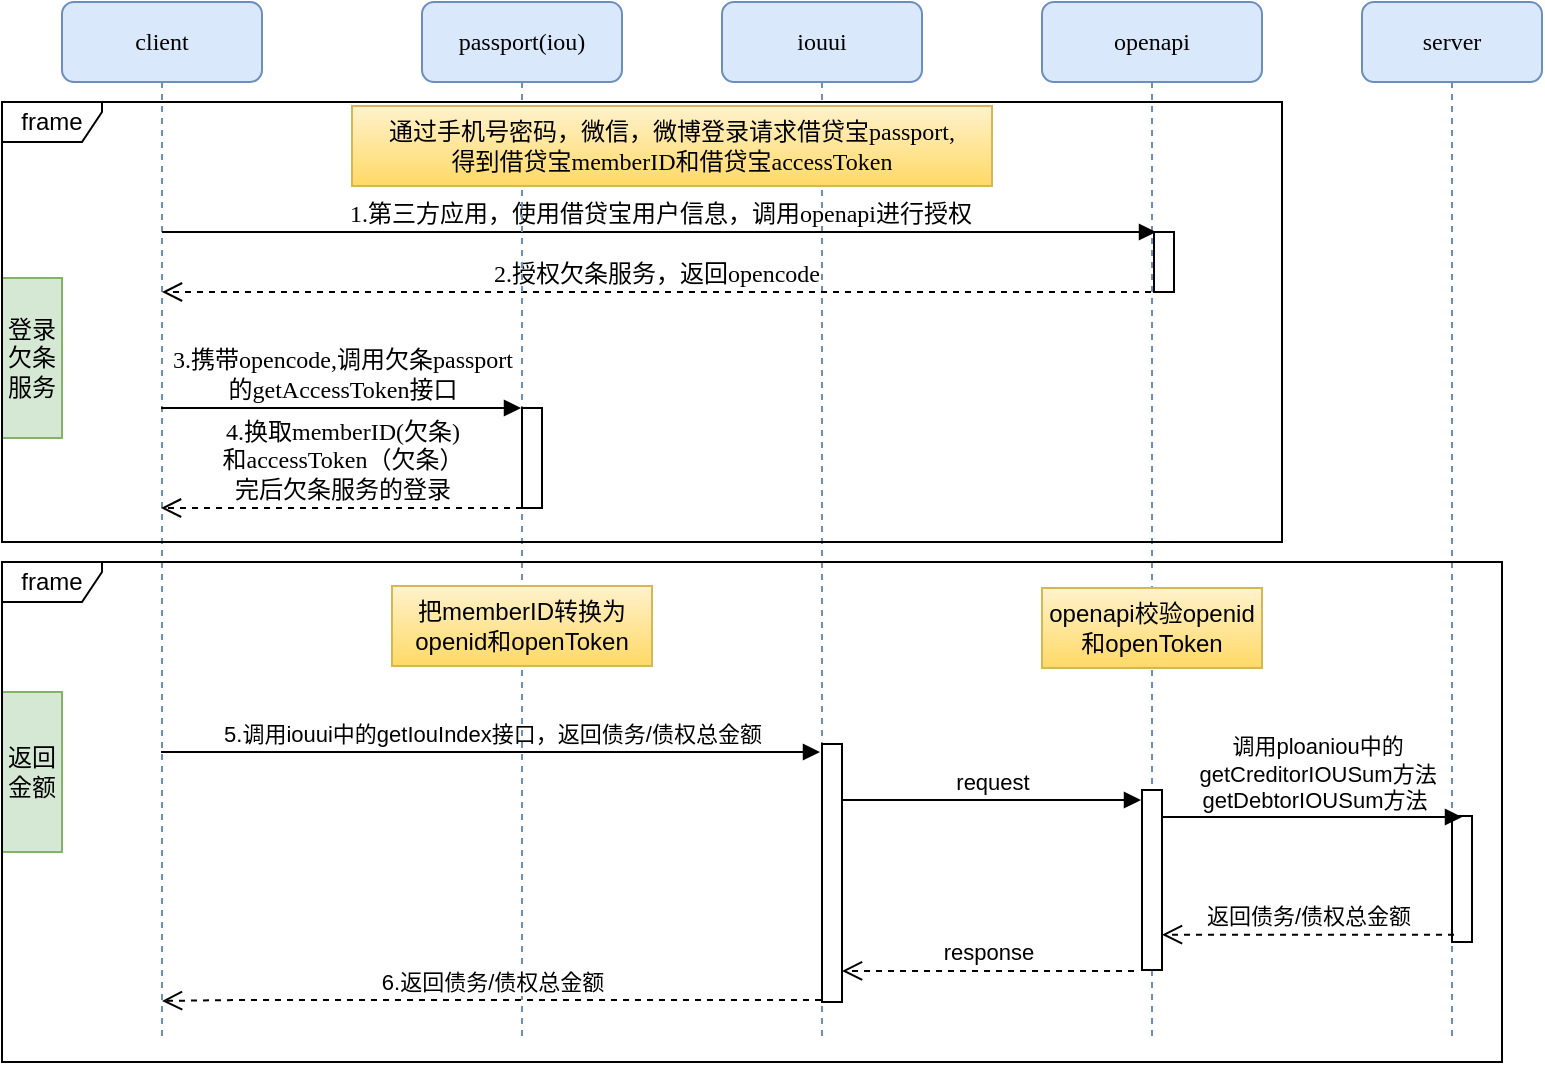<mxfile version="12.2.6" type="github" pages="1">
  <diagram name="Page-1" id="13e1069c-82ec-6db2-03f1-153e76fe0fe0">
    <mxGraphModel dx="1220" dy="623" grid="0" gridSize="10" guides="1" tooltips="1" connect="1" arrows="1" fold="1" page="1" pageScale="1" pageWidth="1700" pageHeight="1100" background="#ffffff" math="0" shadow="0">
      <root>
        <mxCell id="0"/>
        <mxCell id="1" parent="0"/>
        <mxCell id="7baba1c4bc27f4b0-2" value="iouui" style="shape=umlLifeline;perimeter=lifelinePerimeter;whiteSpace=wrap;html=1;container=1;collapsible=0;recursiveResize=0;outlineConnect=0;rounded=1;shadow=0;comic=0;labelBackgroundColor=none;strokeWidth=1;fontFamily=Verdana;fontSize=12;align=center;fillColor=#dae8fc;strokeColor=#6c8ebf;" parent="1" vertex="1">
          <mxGeometry x="430" y="80" width="100" height="520" as="geometry"/>
        </mxCell>
        <mxCell id="7baba1c4bc27f4b0-19" value="" style="html=1;points=[];perimeter=orthogonalPerimeter;rounded=0;shadow=0;comic=0;labelBackgroundColor=none;strokeWidth=1;fontFamily=Verdana;fontSize=12;align=center;" parent="7baba1c4bc27f4b0-2" vertex="1">
          <mxGeometry x="50" y="371" width="10" height="129" as="geometry"/>
        </mxCell>
        <mxCell id="gdQqW5UKWcF35wgt8SVr-10" value="5.调用iouui中的getIouIndex接口，返回债务/债权总金额" style="html=1;verticalAlign=bottom;endArrow=block;" parent="7baba1c4bc27f4b0-2" edge="1">
          <mxGeometry width="80" relative="1" as="geometry">
            <mxPoint x="-280.5" y="375" as="sourcePoint"/>
            <mxPoint x="49" y="375" as="targetPoint"/>
          </mxGeometry>
        </mxCell>
        <mxCell id="7baba1c4bc27f4b0-4" value="openapi" style="shape=umlLifeline;perimeter=lifelinePerimeter;whiteSpace=wrap;html=1;container=1;collapsible=0;recursiveResize=0;outlineConnect=0;rounded=1;shadow=0;comic=0;labelBackgroundColor=none;strokeWidth=1;fontFamily=Verdana;fontSize=12;align=center;fillColor=#dae8fc;strokeColor=#6c8ebf;" parent="1" vertex="1">
          <mxGeometry x="590" y="80" width="110" height="520" as="geometry"/>
        </mxCell>
        <mxCell id="7baba1c4bc27f4b0-10" value="" style="html=1;points=[];perimeter=orthogonalPerimeter;rounded=0;shadow=0;comic=0;labelBackgroundColor=none;strokeWidth=1;fontFamily=Verdana;fontSize=12;align=center;" parent="7baba1c4bc27f4b0-4" vertex="1">
          <mxGeometry x="56" y="115" width="10" height="30" as="geometry"/>
        </mxCell>
        <mxCell id="7baba1c4bc27f4b0-28" value="" style="html=1;points=[];perimeter=orthogonalPerimeter;rounded=0;shadow=0;comic=0;labelBackgroundColor=none;strokeWidth=1;fontFamily=Verdana;fontSize=12;align=center;" parent="7baba1c4bc27f4b0-4" vertex="1">
          <mxGeometry x="50" y="394" width="10" height="90" as="geometry"/>
        </mxCell>
        <mxCell id="9OmuGr6ANbS1k94bwXg4-8" value="openapi校验openid和openToken" style="rounded=0;whiteSpace=wrap;html=1;gradientColor=#ffd966;fillColor=#fff2cc;strokeColor=#d6b656;" parent="7baba1c4bc27f4b0-4" vertex="1">
          <mxGeometry y="293" width="110" height="40" as="geometry"/>
        </mxCell>
        <mxCell id="7baba1c4bc27f4b0-5" value="server" style="shape=umlLifeline;perimeter=lifelinePerimeter;whiteSpace=wrap;html=1;container=1;collapsible=0;recursiveResize=0;outlineConnect=0;rounded=1;shadow=0;comic=0;labelBackgroundColor=none;strokeWidth=1;fontFamily=Verdana;fontSize=12;align=center;fillColor=#dae8fc;strokeColor=#6c8ebf;" parent="1" vertex="1">
          <mxGeometry x="750" y="80" width="90" height="520" as="geometry"/>
        </mxCell>
        <mxCell id="7baba1c4bc27f4b0-8" value="client" style="shape=umlLifeline;perimeter=lifelinePerimeter;whiteSpace=wrap;html=1;container=1;collapsible=0;recursiveResize=0;outlineConnect=0;rounded=1;shadow=0;comic=0;labelBackgroundColor=none;strokeWidth=1;fontFamily=Verdana;fontSize=12;align=center;fillColor=#dae8fc;strokeColor=#6c8ebf;" parent="1" vertex="1">
          <mxGeometry x="100" y="80" width="100" height="520" as="geometry"/>
        </mxCell>
        <mxCell id="7baba1c4bc27f4b0-21" value="2.授权欠条服务，返回opencode" style="html=1;verticalAlign=bottom;endArrow=open;dashed=1;endSize=8;labelBackgroundColor=none;fontFamily=Verdana;fontSize=12;edgeStyle=elbowEdgeStyle;elbow=vertical;" parent="1" edge="1">
          <mxGeometry relative="1" as="geometry">
            <mxPoint x="150" y="225" as="targetPoint"/>
            <Array as="points">
              <mxPoint x="460" y="225"/>
              <mxPoint x="155" y="215"/>
              <mxPoint x="665" y="235"/>
              <mxPoint x="695" y="235"/>
            </Array>
            <mxPoint x="644.5" y="225" as="sourcePoint"/>
          </mxGeometry>
        </mxCell>
        <mxCell id="7baba1c4bc27f4b0-23" value="3.携带opencode,调用欠条passport&lt;br&gt;的getAccessToken接口" style="html=1;verticalAlign=bottom;endArrow=block;labelBackgroundColor=none;fontFamily=Verdana;fontSize=12;" parent="1" edge="1">
          <mxGeometry relative="1" as="geometry">
            <mxPoint x="149.5" y="283" as="sourcePoint"/>
            <mxPoint x="329.5" y="283" as="targetPoint"/>
            <Array as="points">
              <mxPoint x="170" y="283"/>
            </Array>
          </mxGeometry>
        </mxCell>
        <mxCell id="gdQqW5UKWcF35wgt8SVr-1" value="&lt;br&gt;1.第三方应用，使用借贷宝用户信息，调用openapi进行授权" style="html=1;verticalAlign=bottom;endArrow=block;labelBackgroundColor=none;fontFamily=Verdana;fontSize=12;edgeStyle=elbowEdgeStyle;elbow=vertical;entryX=0.101;entryY=0.008;entryDx=0;entryDy=0;entryPerimeter=0;" parent="1" target="7baba1c4bc27f4b0-10" edge="1">
          <mxGeometry relative="1" as="geometry">
            <mxPoint x="150" y="195" as="sourcePoint"/>
            <mxPoint x="580" y="195" as="targetPoint"/>
            <Array as="points">
              <mxPoint x="550" y="195"/>
              <mxPoint x="580" y="195"/>
            </Array>
          </mxGeometry>
        </mxCell>
        <mxCell id="gdQqW5UKWcF35wgt8SVr-6" value="4.换取memberID(欠条)&lt;br&gt;和accessToken（欠条）&lt;br&gt;完后欠条服务的登录" style="html=1;verticalAlign=bottom;endArrow=open;dashed=1;endSize=8;labelBackgroundColor=none;fontFamily=Verdana;fontSize=12;" parent="1" edge="1">
          <mxGeometry relative="1" as="geometry">
            <mxPoint x="149.5" y="333" as="targetPoint"/>
            <mxPoint x="330" y="333" as="sourcePoint"/>
          </mxGeometry>
        </mxCell>
        <mxCell id="7baba1c4bc27f4b0-3" value="passport(iou)" style="shape=umlLifeline;perimeter=lifelinePerimeter;whiteSpace=wrap;html=1;container=1;collapsible=0;recursiveResize=0;outlineConnect=0;rounded=1;shadow=0;comic=0;labelBackgroundColor=none;strokeWidth=1;fontFamily=Verdana;fontSize=12;align=center;fillColor=#dae8fc;strokeColor=#6c8ebf;" parent="1" vertex="1">
          <mxGeometry x="280" y="80" width="100" height="520" as="geometry"/>
        </mxCell>
        <mxCell id="gdQqW5UKWcF35wgt8SVr-12" value="" style="html=1;points=[];perimeter=orthogonalPerimeter;" parent="7baba1c4bc27f4b0-3" vertex="1">
          <mxGeometry x="50" y="203" width="10" height="50" as="geometry"/>
        </mxCell>
        <mxCell id="gdQqW5UKWcF35wgt8SVr-11" value="request" style="html=1;verticalAlign=bottom;endArrow=block;" parent="1" source="7baba1c4bc27f4b0-19" edge="1">
          <mxGeometry width="80" relative="1" as="geometry">
            <mxPoint x="494" y="481" as="sourcePoint"/>
            <mxPoint x="639.5" y="479" as="targetPoint"/>
            <Array as="points">
              <mxPoint x="580" y="479"/>
            </Array>
          </mxGeometry>
        </mxCell>
        <mxCell id="gdQqW5UKWcF35wgt8SVr-16" value="response" style="html=1;verticalAlign=bottom;endArrow=open;dashed=1;endSize=8;exitX=-0.399;exitY=1.005;exitDx=0;exitDy=0;exitPerimeter=0;" parent="1" source="7baba1c4bc27f4b0-28" target="7baba1c4bc27f4b0-19" edge="1">
          <mxGeometry relative="1" as="geometry">
            <mxPoint x="570" y="519" as="sourcePoint"/>
            <mxPoint x="500" y="529" as="targetPoint"/>
          </mxGeometry>
        </mxCell>
        <mxCell id="gdQqW5UKWcF35wgt8SVr-17" value="" style="html=1;points=[];perimeter=orthogonalPerimeter;" parent="1" vertex="1">
          <mxGeometry x="795" y="487" width="10" height="63" as="geometry"/>
        </mxCell>
        <mxCell id="gdQqW5UKWcF35wgt8SVr-21" value="返回债务/债权总金额" style="html=1;verticalAlign=bottom;endArrow=open;dashed=1;endSize=8;exitX=-0.399;exitY=1.005;exitDx=0;exitDy=0;exitPerimeter=0;" parent="1" edge="1">
          <mxGeometry relative="1" as="geometry">
            <mxPoint x="796.01" y="546.35" as="sourcePoint"/>
            <mxPoint x="650.0" y="546.35" as="targetPoint"/>
          </mxGeometry>
        </mxCell>
        <mxCell id="gdQqW5UKWcF35wgt8SVr-22" value="6.返回债务/债权总金额" style="html=1;verticalAlign=bottom;endArrow=open;dashed=1;endSize=8;" parent="1" edge="1">
          <mxGeometry relative="1" as="geometry">
            <mxPoint x="479.5" y="579" as="sourcePoint"/>
            <mxPoint x="150.0" y="579.45" as="targetPoint"/>
            <Array as="points">
              <mxPoint x="190" y="579"/>
            </Array>
          </mxGeometry>
        </mxCell>
        <mxCell id="gdQqW5UKWcF35wgt8SVr-23" value="&amp;nbsp;调用ploaniou中的&lt;br&gt;&amp;nbsp;getCreditorIOUSum方法&lt;br&gt;getDebtorIOUSum方法" style="html=1;verticalAlign=bottom;endArrow=block;" parent="1" edge="1">
          <mxGeometry width="80" relative="1" as="geometry">
            <mxPoint x="650.5" y="487.5" as="sourcePoint"/>
            <mxPoint x="800" y="487.5" as="targetPoint"/>
            <Array as="points">
              <mxPoint x="740.5" y="487.5"/>
            </Array>
          </mxGeometry>
        </mxCell>
        <mxCell id="9OmuGr6ANbS1k94bwXg4-11" value="登录欠条服务" style="rounded=0;whiteSpace=wrap;html=1;fillColor=#d5e8d4;strokeColor=#82b366;" parent="1" vertex="1">
          <mxGeometry x="70" y="218" width="30" height="80" as="geometry"/>
        </mxCell>
        <mxCell id="9OmuGr6ANbS1k94bwXg4-14" value="返回&lt;br&gt;金额" style="rounded=0;whiteSpace=wrap;html=1;fillColor=#d5e8d4;strokeColor=#82b366;" parent="1" vertex="1">
          <mxGeometry x="70" y="425" width="30" height="80" as="geometry"/>
        </mxCell>
        <mxCell id="9OmuGr6ANbS1k94bwXg4-24" value="把memberID转换为openid和openToken" style="rounded=0;whiteSpace=wrap;html=1;gradientColor=#ffd966;fillColor=#fff2cc;strokeColor=#d6b656;" parent="1" vertex="1">
          <mxGeometry x="265" y="372" width="130" height="40" as="geometry"/>
        </mxCell>
        <mxCell id="9OmuGr6ANbS1k94bwXg4-26" value="frame" style="shape=umlFrame;whiteSpace=wrap;html=1;width=50;height=20;" parent="1" vertex="1">
          <mxGeometry x="70" y="130" width="640" height="220" as="geometry"/>
        </mxCell>
        <mxCell id="9OmuGr6ANbS1k94bwXg4-27" value="frame" style="shape=umlFrame;whiteSpace=wrap;html=1;width=50;height=20;" parent="1" vertex="1">
          <mxGeometry x="70" y="360" width="750" height="250" as="geometry"/>
        </mxCell>
        <mxCell id="kx64ISdg5gA9TyvqFG6k-1" value="&lt;span style=&quot;font-family: &amp;#34;verdana&amp;#34;&quot;&gt;通过手机号密码，微信，微博登录请求借贷宝passport,&lt;/span&gt;&lt;br style=&quot;font-family: &amp;#34;verdana&amp;#34;&quot;&gt;&lt;span style=&quot;font-family: &amp;#34;verdana&amp;#34;&quot;&gt;得到借贷宝memberID和借贷宝accessToken&lt;/span&gt;" style="rounded=0;whiteSpace=wrap;html=1;gradientColor=#ffd966;fillColor=#fff2cc;strokeColor=#d6b656;" vertex="1" parent="1">
          <mxGeometry x="245" y="132" width="320" height="40" as="geometry"/>
        </mxCell>
      </root>
    </mxGraphModel>
  </diagram>
</mxfile>
